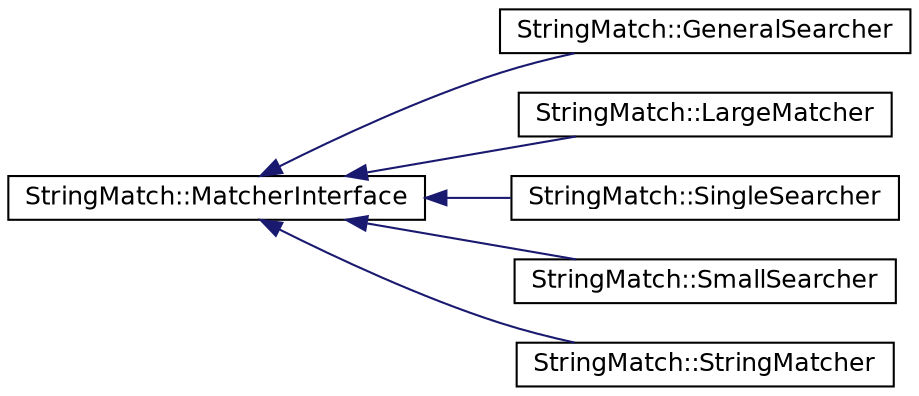 digraph "Graphical Class Hierarchy"
{
 // INTERACTIVE_SVG=YES
 // LATEX_PDF_SIZE
  edge [fontname="Helvetica",fontsize="12",labelfontname="Helvetica",labelfontsize="12"];
  node [fontname="Helvetica",fontsize="12",shape=record];
  rankdir="LR";
  Node0 [label="StringMatch::MatcherInterface",height=0.2,width=0.4,color="black", fillcolor="white", style="filled",URL="$a00901.html",tooltip="Interface for string matching algorithm."];
  Node0 -> Node1 [dir="back",color="midnightblue",fontsize="12",style="solid",fontname="Helvetica"];
  Node1 [label="StringMatch::GeneralSearcher",height=0.2,width=0.4,color="black", fillcolor="white", style="filled",URL="$a00865.html",tooltip="Searches for multiple occurrences of pattern in string Utilizes KMP algorithm."];
  Node0 -> Node2 [dir="back",color="midnightblue",fontsize="12",style="solid",fontname="Helvetica"];
  Node2 [label="StringMatch::LargeMatcher",height=0.2,width=0.4,color="black", fillcolor="white", style="filled",URL="$a00869.html",tooltip="Find occurances in file without loading the whole file into the memory."];
  Node0 -> Node3 [dir="back",color="midnightblue",fontsize="12",style="solid",fontname="Helvetica"];
  Node3 [label="StringMatch::SingleSearcher",height=0.2,width=0.4,color="black", fillcolor="white", style="filled",URL="$a00873.html",tooltip="Searches for first occurrence of pattern in string Utilizes Ukkonen's compressed tree algorithm."];
  Node0 -> Node4 [dir="back",color="midnightblue",fontsize="12",style="solid",fontname="Helvetica"];
  Node4 [label="StringMatch::SmallSearcher",height=0.2,width=0.4,color="black", fillcolor="white", style="filled",URL="$a00877.html",tooltip="Searches for occurrence of pattern in string."];
  Node0 -> Node5 [dir="back",color="midnightblue",fontsize="12",style="solid",fontname="Helvetica"];
  Node5 [label="StringMatch::StringMatcher",height=0.2,width=0.4,color="black", fillcolor="white", style="filled",URL="$a00897.html",tooltip="Optimized pattern search in string."];
}
